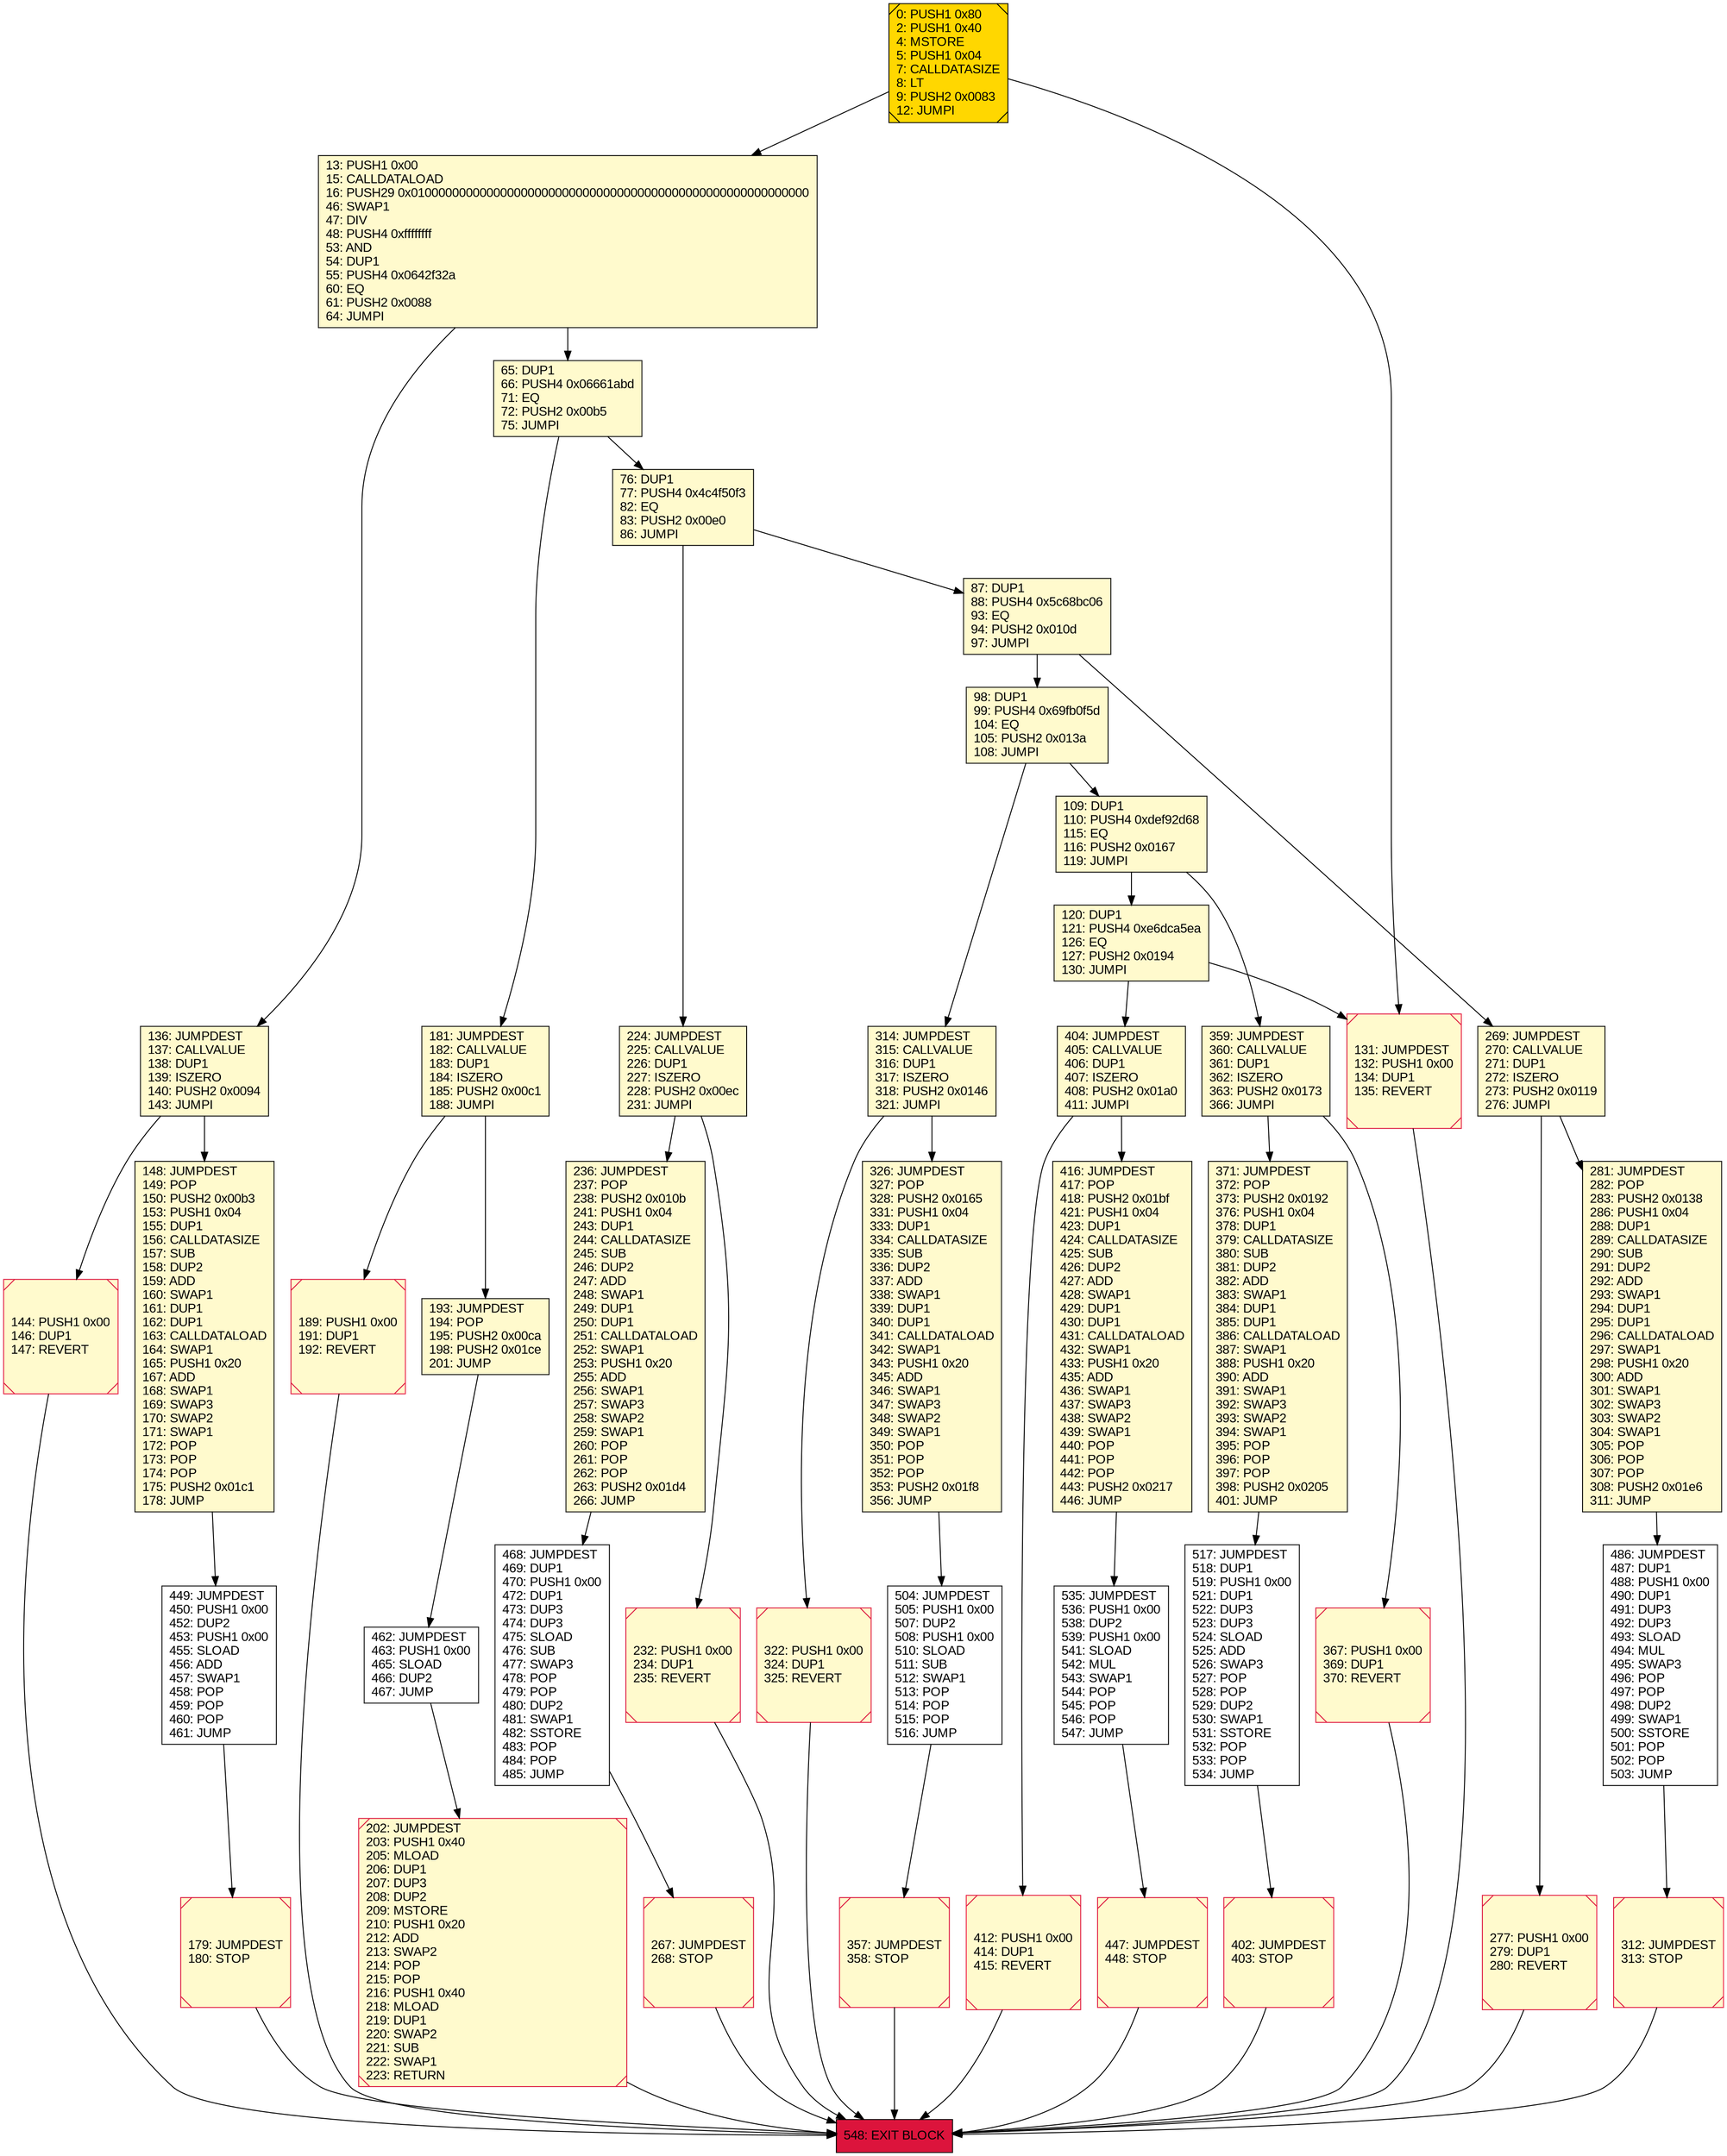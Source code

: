 digraph G {
bgcolor=transparent rankdir=UD;
node [shape=box style=filled color=black fillcolor=white fontname=arial fontcolor=black];
131 [label="131: JUMPDEST\l132: PUSH1 0x00\l134: DUP1\l135: REVERT\l" fillcolor=lemonchiffon shape=Msquare color=crimson ];
402 [label="402: JUMPDEST\l403: STOP\l" fillcolor=lemonchiffon shape=Msquare color=crimson ];
232 [label="232: PUSH1 0x00\l234: DUP1\l235: REVERT\l" fillcolor=lemonchiffon shape=Msquare color=crimson ];
326 [label="326: JUMPDEST\l327: POP\l328: PUSH2 0x0165\l331: PUSH1 0x04\l333: DUP1\l334: CALLDATASIZE\l335: SUB\l336: DUP2\l337: ADD\l338: SWAP1\l339: DUP1\l340: DUP1\l341: CALLDATALOAD\l342: SWAP1\l343: PUSH1 0x20\l345: ADD\l346: SWAP1\l347: SWAP3\l348: SWAP2\l349: SWAP1\l350: POP\l351: POP\l352: POP\l353: PUSH2 0x01f8\l356: JUMP\l" fillcolor=lemonchiffon ];
416 [label="416: JUMPDEST\l417: POP\l418: PUSH2 0x01bf\l421: PUSH1 0x04\l423: DUP1\l424: CALLDATASIZE\l425: SUB\l426: DUP2\l427: ADD\l428: SWAP1\l429: DUP1\l430: DUP1\l431: CALLDATALOAD\l432: SWAP1\l433: PUSH1 0x20\l435: ADD\l436: SWAP1\l437: SWAP3\l438: SWAP2\l439: SWAP1\l440: POP\l441: POP\l442: POP\l443: PUSH2 0x0217\l446: JUMP\l" fillcolor=lemonchiffon ];
404 [label="404: JUMPDEST\l405: CALLVALUE\l406: DUP1\l407: ISZERO\l408: PUSH2 0x01a0\l411: JUMPI\l" fillcolor=lemonchiffon ];
367 [label="367: PUSH1 0x00\l369: DUP1\l370: REVERT\l" fillcolor=lemonchiffon shape=Msquare color=crimson ];
193 [label="193: JUMPDEST\l194: POP\l195: PUSH2 0x00ca\l198: PUSH2 0x01ce\l201: JUMP\l" fillcolor=lemonchiffon ];
65 [label="65: DUP1\l66: PUSH4 0x06661abd\l71: EQ\l72: PUSH2 0x00b5\l75: JUMPI\l" fillcolor=lemonchiffon ];
87 [label="87: DUP1\l88: PUSH4 0x5c68bc06\l93: EQ\l94: PUSH2 0x010d\l97: JUMPI\l" fillcolor=lemonchiffon ];
535 [label="535: JUMPDEST\l536: PUSH1 0x00\l538: DUP2\l539: PUSH1 0x00\l541: SLOAD\l542: MUL\l543: SWAP1\l544: POP\l545: POP\l546: POP\l547: JUMP\l" ];
504 [label="504: JUMPDEST\l505: PUSH1 0x00\l507: DUP2\l508: PUSH1 0x00\l510: SLOAD\l511: SUB\l512: SWAP1\l513: POP\l514: POP\l515: POP\l516: JUMP\l" ];
468 [label="468: JUMPDEST\l469: DUP1\l470: PUSH1 0x00\l472: DUP1\l473: DUP3\l474: DUP3\l475: SLOAD\l476: SUB\l477: SWAP3\l478: POP\l479: POP\l480: DUP2\l481: SWAP1\l482: SSTORE\l483: POP\l484: POP\l485: JUMP\l" ];
13 [label="13: PUSH1 0x00\l15: CALLDATALOAD\l16: PUSH29 0x0100000000000000000000000000000000000000000000000000000000\l46: SWAP1\l47: DIV\l48: PUSH4 0xffffffff\l53: AND\l54: DUP1\l55: PUSH4 0x0642f32a\l60: EQ\l61: PUSH2 0x0088\l64: JUMPI\l" fillcolor=lemonchiffon ];
359 [label="359: JUMPDEST\l360: CALLVALUE\l361: DUP1\l362: ISZERO\l363: PUSH2 0x0173\l366: JUMPI\l" fillcolor=lemonchiffon ];
189 [label="189: PUSH1 0x00\l191: DUP1\l192: REVERT\l" fillcolor=lemonchiffon shape=Msquare color=crimson ];
76 [label="76: DUP1\l77: PUSH4 0x4c4f50f3\l82: EQ\l83: PUSH2 0x00e0\l86: JUMPI\l" fillcolor=lemonchiffon ];
267 [label="267: JUMPDEST\l268: STOP\l" fillcolor=lemonchiffon shape=Msquare color=crimson ];
371 [label="371: JUMPDEST\l372: POP\l373: PUSH2 0x0192\l376: PUSH1 0x04\l378: DUP1\l379: CALLDATASIZE\l380: SUB\l381: DUP2\l382: ADD\l383: SWAP1\l384: DUP1\l385: DUP1\l386: CALLDATALOAD\l387: SWAP1\l388: PUSH1 0x20\l390: ADD\l391: SWAP1\l392: SWAP3\l393: SWAP2\l394: SWAP1\l395: POP\l396: POP\l397: POP\l398: PUSH2 0x0205\l401: JUMP\l" fillcolor=lemonchiffon ];
181 [label="181: JUMPDEST\l182: CALLVALUE\l183: DUP1\l184: ISZERO\l185: PUSH2 0x00c1\l188: JUMPI\l" fillcolor=lemonchiffon ];
148 [label="148: JUMPDEST\l149: POP\l150: PUSH2 0x00b3\l153: PUSH1 0x04\l155: DUP1\l156: CALLDATASIZE\l157: SUB\l158: DUP2\l159: ADD\l160: SWAP1\l161: DUP1\l162: DUP1\l163: CALLDATALOAD\l164: SWAP1\l165: PUSH1 0x20\l167: ADD\l168: SWAP1\l169: SWAP3\l170: SWAP2\l171: SWAP1\l172: POP\l173: POP\l174: POP\l175: PUSH2 0x01c1\l178: JUMP\l" fillcolor=lemonchiffon ];
449 [label="449: JUMPDEST\l450: PUSH1 0x00\l452: DUP2\l453: PUSH1 0x00\l455: SLOAD\l456: ADD\l457: SWAP1\l458: POP\l459: POP\l460: POP\l461: JUMP\l" ];
322 [label="322: PUSH1 0x00\l324: DUP1\l325: REVERT\l" fillcolor=lemonchiffon shape=Msquare color=crimson ];
0 [label="0: PUSH1 0x80\l2: PUSH1 0x40\l4: MSTORE\l5: PUSH1 0x04\l7: CALLDATASIZE\l8: LT\l9: PUSH2 0x0083\l12: JUMPI\l" fillcolor=lemonchiffon shape=Msquare fillcolor=gold ];
548 [label="548: EXIT BLOCK\l" fillcolor=crimson ];
269 [label="269: JUMPDEST\l270: CALLVALUE\l271: DUP1\l272: ISZERO\l273: PUSH2 0x0119\l276: JUMPI\l" fillcolor=lemonchiffon ];
109 [label="109: DUP1\l110: PUSH4 0xdef92d68\l115: EQ\l116: PUSH2 0x0167\l119: JUMPI\l" fillcolor=lemonchiffon ];
136 [label="136: JUMPDEST\l137: CALLVALUE\l138: DUP1\l139: ISZERO\l140: PUSH2 0x0094\l143: JUMPI\l" fillcolor=lemonchiffon ];
224 [label="224: JUMPDEST\l225: CALLVALUE\l226: DUP1\l227: ISZERO\l228: PUSH2 0x00ec\l231: JUMPI\l" fillcolor=lemonchiffon ];
179 [label="179: JUMPDEST\l180: STOP\l" fillcolor=lemonchiffon shape=Msquare color=crimson ];
314 [label="314: JUMPDEST\l315: CALLVALUE\l316: DUP1\l317: ISZERO\l318: PUSH2 0x0146\l321: JUMPI\l" fillcolor=lemonchiffon ];
236 [label="236: JUMPDEST\l237: POP\l238: PUSH2 0x010b\l241: PUSH1 0x04\l243: DUP1\l244: CALLDATASIZE\l245: SUB\l246: DUP2\l247: ADD\l248: SWAP1\l249: DUP1\l250: DUP1\l251: CALLDATALOAD\l252: SWAP1\l253: PUSH1 0x20\l255: ADD\l256: SWAP1\l257: SWAP3\l258: SWAP2\l259: SWAP1\l260: POP\l261: POP\l262: POP\l263: PUSH2 0x01d4\l266: JUMP\l" fillcolor=lemonchiffon ];
447 [label="447: JUMPDEST\l448: STOP\l" fillcolor=lemonchiffon shape=Msquare color=crimson ];
312 [label="312: JUMPDEST\l313: STOP\l" fillcolor=lemonchiffon shape=Msquare color=crimson ];
517 [label="517: JUMPDEST\l518: DUP1\l519: PUSH1 0x00\l521: DUP1\l522: DUP3\l523: DUP3\l524: SLOAD\l525: ADD\l526: SWAP3\l527: POP\l528: POP\l529: DUP2\l530: SWAP1\l531: SSTORE\l532: POP\l533: POP\l534: JUMP\l" ];
144 [label="144: PUSH1 0x00\l146: DUP1\l147: REVERT\l" fillcolor=lemonchiffon shape=Msquare color=crimson ];
486 [label="486: JUMPDEST\l487: DUP1\l488: PUSH1 0x00\l490: DUP1\l491: DUP3\l492: DUP3\l493: SLOAD\l494: MUL\l495: SWAP3\l496: POP\l497: POP\l498: DUP2\l499: SWAP1\l500: SSTORE\l501: POP\l502: POP\l503: JUMP\l" ];
357 [label="357: JUMPDEST\l358: STOP\l" fillcolor=lemonchiffon shape=Msquare color=crimson ];
98 [label="98: DUP1\l99: PUSH4 0x69fb0f5d\l104: EQ\l105: PUSH2 0x013a\l108: JUMPI\l" fillcolor=lemonchiffon ];
277 [label="277: PUSH1 0x00\l279: DUP1\l280: REVERT\l" fillcolor=lemonchiffon shape=Msquare color=crimson ];
120 [label="120: DUP1\l121: PUSH4 0xe6dca5ea\l126: EQ\l127: PUSH2 0x0194\l130: JUMPI\l" fillcolor=lemonchiffon ];
281 [label="281: JUMPDEST\l282: POP\l283: PUSH2 0x0138\l286: PUSH1 0x04\l288: DUP1\l289: CALLDATASIZE\l290: SUB\l291: DUP2\l292: ADD\l293: SWAP1\l294: DUP1\l295: DUP1\l296: CALLDATALOAD\l297: SWAP1\l298: PUSH1 0x20\l300: ADD\l301: SWAP1\l302: SWAP3\l303: SWAP2\l304: SWAP1\l305: POP\l306: POP\l307: POP\l308: PUSH2 0x01e6\l311: JUMP\l" fillcolor=lemonchiffon ];
202 [label="202: JUMPDEST\l203: PUSH1 0x40\l205: MLOAD\l206: DUP1\l207: DUP3\l208: DUP2\l209: MSTORE\l210: PUSH1 0x20\l212: ADD\l213: SWAP2\l214: POP\l215: POP\l216: PUSH1 0x40\l218: MLOAD\l219: DUP1\l220: SWAP2\l221: SUB\l222: SWAP1\l223: RETURN\l" fillcolor=lemonchiffon shape=Msquare color=crimson ];
412 [label="412: PUSH1 0x00\l414: DUP1\l415: REVERT\l" fillcolor=lemonchiffon shape=Msquare color=crimson ];
462 [label="462: JUMPDEST\l463: PUSH1 0x00\l465: SLOAD\l466: DUP2\l467: JUMP\l" ];
404 -> 416;
179 -> 548;
281 -> 486;
462 -> 202;
136 -> 148;
359 -> 371;
312 -> 548;
468 -> 267;
13 -> 65;
224 -> 236;
76 -> 87;
447 -> 548;
277 -> 548;
109 -> 120;
144 -> 548;
136 -> 144;
359 -> 367;
412 -> 548;
416 -> 535;
98 -> 314;
486 -> 312;
87 -> 98;
0 -> 131;
131 -> 548;
402 -> 548;
517 -> 402;
224 -> 232;
193 -> 462;
404 -> 412;
189 -> 548;
267 -> 548;
181 -> 189;
109 -> 359;
535 -> 447;
148 -> 449;
449 -> 179;
322 -> 548;
314 -> 322;
65 -> 76;
269 -> 277;
269 -> 281;
357 -> 548;
98 -> 109;
326 -> 504;
202 -> 548;
314 -> 326;
504 -> 357;
367 -> 548;
232 -> 548;
181 -> 193;
371 -> 517;
65 -> 181;
120 -> 131;
87 -> 269;
76 -> 224;
120 -> 404;
0 -> 13;
236 -> 468;
13 -> 136;
}